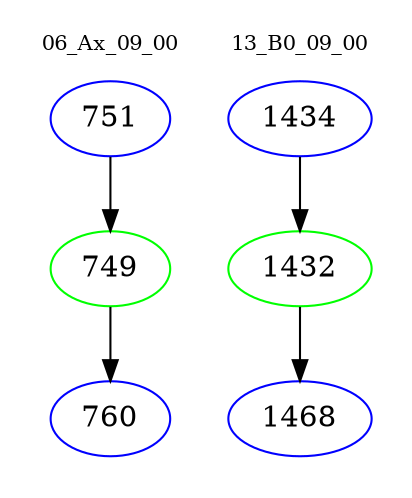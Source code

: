 digraph{
subgraph cluster_0 {
color = white
label = "06_Ax_09_00";
fontsize=10;
T0_751 [label="751", color="blue"]
T0_751 -> T0_749 [color="black"]
T0_749 [label="749", color="green"]
T0_749 -> T0_760 [color="black"]
T0_760 [label="760", color="blue"]
}
subgraph cluster_1 {
color = white
label = "13_B0_09_00";
fontsize=10;
T1_1434 [label="1434", color="blue"]
T1_1434 -> T1_1432 [color="black"]
T1_1432 [label="1432", color="green"]
T1_1432 -> T1_1468 [color="black"]
T1_1468 [label="1468", color="blue"]
}
}
